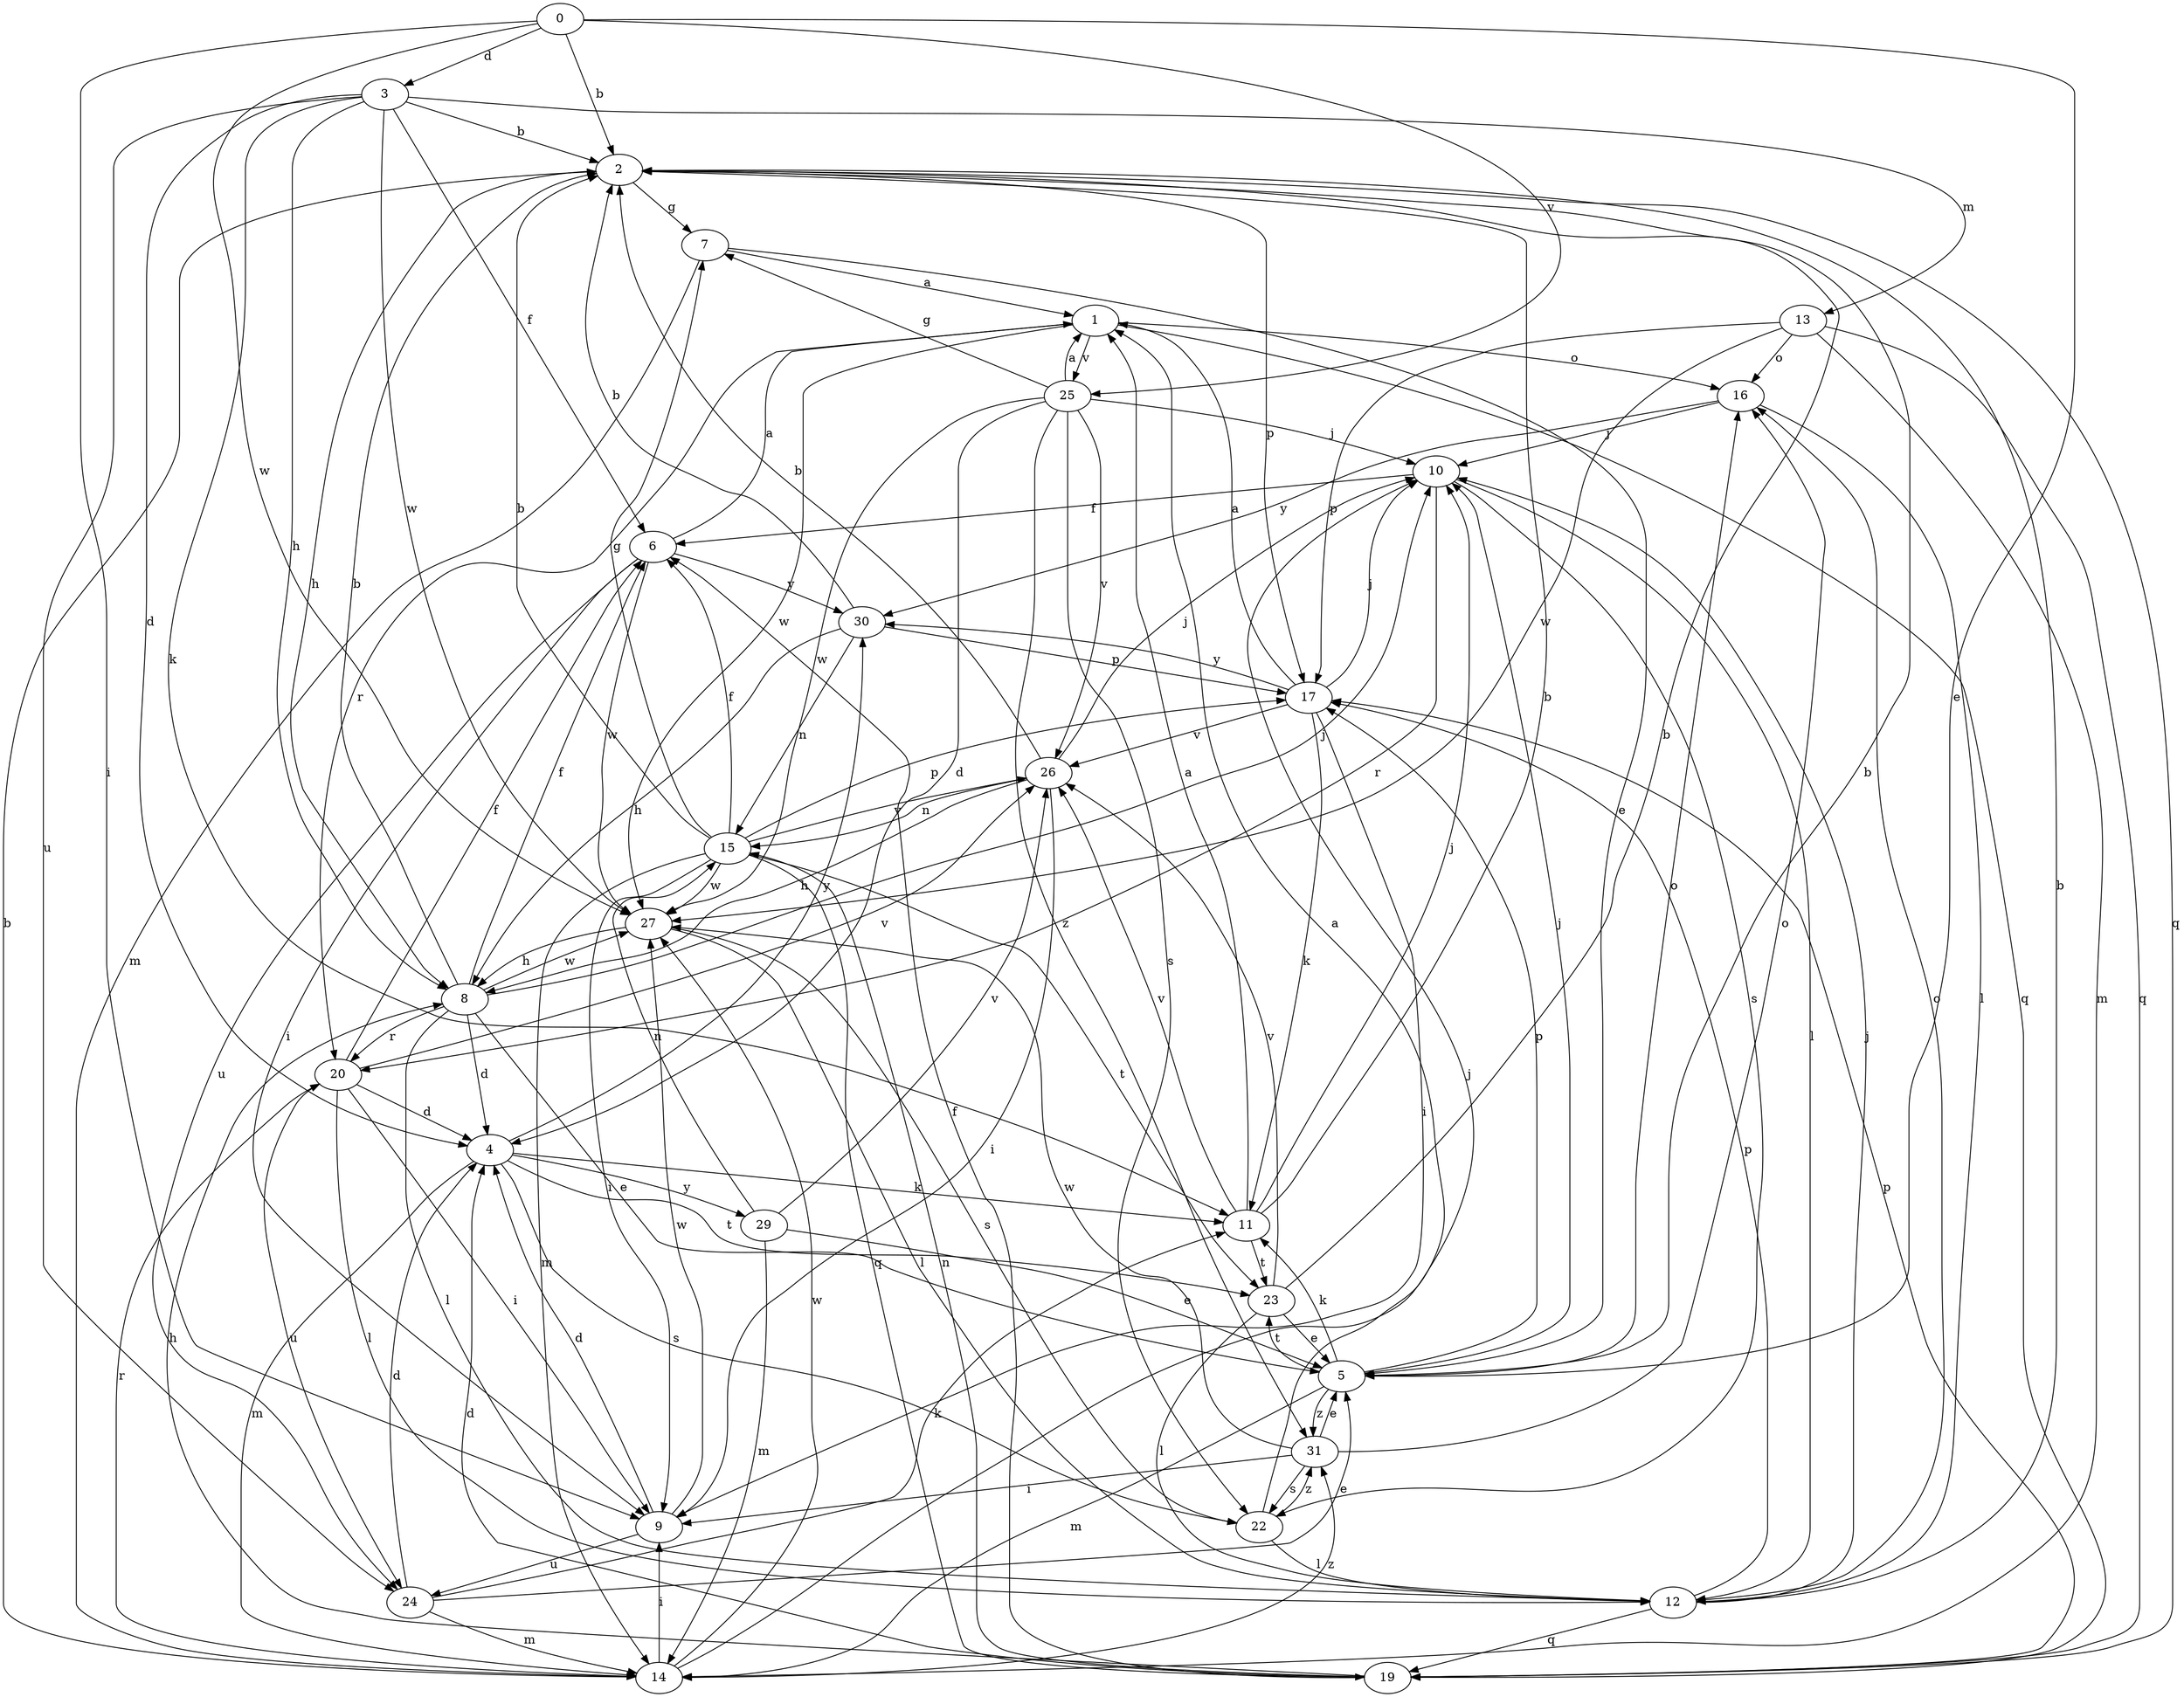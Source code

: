 strict digraph  {
0;
1;
2;
3;
4;
5;
6;
7;
8;
9;
10;
11;
12;
13;
14;
15;
16;
17;
19;
20;
22;
23;
24;
25;
26;
27;
29;
30;
31;
0 -> 2  [label=b];
0 -> 3  [label=d];
0 -> 5  [label=e];
0 -> 9  [label=i];
0 -> 25  [label=v];
0 -> 27  [label=w];
1 -> 16  [label=o];
1 -> 19  [label=q];
1 -> 20  [label=r];
1 -> 25  [label=v];
1 -> 27  [label=w];
2 -> 7  [label=g];
2 -> 8  [label=h];
2 -> 17  [label=p];
2 -> 19  [label=q];
3 -> 2  [label=b];
3 -> 4  [label=d];
3 -> 6  [label=f];
3 -> 8  [label=h];
3 -> 11  [label=k];
3 -> 13  [label=m];
3 -> 24  [label=u];
3 -> 27  [label=w];
4 -> 11  [label=k];
4 -> 14  [label=m];
4 -> 22  [label=s];
4 -> 23  [label=t];
4 -> 29  [label=y];
4 -> 30  [label=y];
5 -> 2  [label=b];
5 -> 10  [label=j];
5 -> 11  [label=k];
5 -> 14  [label=m];
5 -> 16  [label=o];
5 -> 17  [label=p];
5 -> 23  [label=t];
5 -> 31  [label=z];
6 -> 1  [label=a];
6 -> 9  [label=i];
6 -> 24  [label=u];
6 -> 27  [label=w];
6 -> 30  [label=y];
7 -> 1  [label=a];
7 -> 5  [label=e];
7 -> 14  [label=m];
8 -> 2  [label=b];
8 -> 4  [label=d];
8 -> 5  [label=e];
8 -> 6  [label=f];
8 -> 10  [label=j];
8 -> 12  [label=l];
8 -> 20  [label=r];
8 -> 27  [label=w];
9 -> 4  [label=d];
9 -> 24  [label=u];
9 -> 27  [label=w];
10 -> 6  [label=f];
10 -> 12  [label=l];
10 -> 20  [label=r];
10 -> 22  [label=s];
11 -> 1  [label=a];
11 -> 2  [label=b];
11 -> 10  [label=j];
11 -> 23  [label=t];
11 -> 26  [label=v];
12 -> 2  [label=b];
12 -> 10  [label=j];
12 -> 16  [label=o];
12 -> 17  [label=p];
12 -> 19  [label=q];
13 -> 14  [label=m];
13 -> 16  [label=o];
13 -> 17  [label=p];
13 -> 19  [label=q];
13 -> 27  [label=w];
14 -> 2  [label=b];
14 -> 9  [label=i];
14 -> 10  [label=j];
14 -> 20  [label=r];
14 -> 27  [label=w];
14 -> 31  [label=z];
15 -> 2  [label=b];
15 -> 6  [label=f];
15 -> 7  [label=g];
15 -> 9  [label=i];
15 -> 14  [label=m];
15 -> 17  [label=p];
15 -> 19  [label=q];
15 -> 23  [label=t];
15 -> 26  [label=v];
15 -> 27  [label=w];
16 -> 10  [label=j];
16 -> 12  [label=l];
16 -> 30  [label=y];
17 -> 1  [label=a];
17 -> 9  [label=i];
17 -> 10  [label=j];
17 -> 11  [label=k];
17 -> 26  [label=v];
17 -> 30  [label=y];
19 -> 4  [label=d];
19 -> 6  [label=f];
19 -> 8  [label=h];
19 -> 15  [label=n];
19 -> 17  [label=p];
20 -> 4  [label=d];
20 -> 6  [label=f];
20 -> 9  [label=i];
20 -> 12  [label=l];
20 -> 24  [label=u];
20 -> 26  [label=v];
22 -> 1  [label=a];
22 -> 12  [label=l];
22 -> 31  [label=z];
23 -> 2  [label=b];
23 -> 5  [label=e];
23 -> 12  [label=l];
23 -> 26  [label=v];
24 -> 4  [label=d];
24 -> 5  [label=e];
24 -> 11  [label=k];
24 -> 14  [label=m];
25 -> 1  [label=a];
25 -> 4  [label=d];
25 -> 7  [label=g];
25 -> 10  [label=j];
25 -> 22  [label=s];
25 -> 26  [label=v];
25 -> 27  [label=w];
25 -> 31  [label=z];
26 -> 2  [label=b];
26 -> 8  [label=h];
26 -> 9  [label=i];
26 -> 10  [label=j];
26 -> 15  [label=n];
27 -> 8  [label=h];
27 -> 12  [label=l];
27 -> 22  [label=s];
29 -> 5  [label=e];
29 -> 14  [label=m];
29 -> 15  [label=n];
29 -> 26  [label=v];
30 -> 2  [label=b];
30 -> 8  [label=h];
30 -> 15  [label=n];
30 -> 17  [label=p];
31 -> 5  [label=e];
31 -> 9  [label=i];
31 -> 16  [label=o];
31 -> 22  [label=s];
31 -> 27  [label=w];
}
